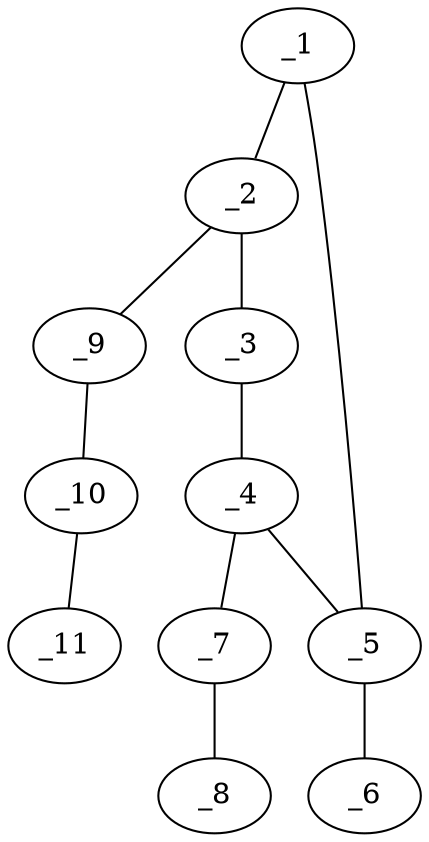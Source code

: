graph molid658980 {
	_1	 [charge=0,
		chem=2,
		symbol="O  ",
		x="3.2601",
		y="-0.5036"];
	_2	 [charge=0,
		chem=1,
		symbol="C  ",
		x="4.2601",
		y="-0.5036"];
	_1 -- _2	 [valence=1];
	_5	 [charge=0,
		chem=1,
		symbol="C  ",
		x="2.9511",
		y="0.4474"];
	_1 -- _5	 [valence=1];
	_3	 [charge=0,
		chem=4,
		symbol="N  ",
		x="4.5691",
		y="0.4474"];
	_2 -- _3	 [valence=2];
	_9	 [charge=0,
		chem=1,
		symbol="C  ",
		x="4.8479",
		y="-1.3126"];
	_2 -- _9	 [valence=1];
	_4	 [charge=0,
		chem=1,
		symbol="C  ",
		x="3.7601",
		y="1.0352"];
	_3 -- _4	 [valence=1];
	_4 -- _5	 [valence=2];
	_7	 [charge=0,
		chem=1,
		symbol="C  ",
		x="3.7601",
		y="2.0352"];
	_4 -- _7	 [valence=1];
	_6	 [charge=0,
		chem=4,
		symbol="N  ",
		x=2,
		y="0.7565"];
	_5 -- _6	 [valence=1];
	_8	 [charge=0,
		chem=4,
		symbol="N  ",
		x="3.7601",
		y="3.0352"];
	_7 -- _8	 [valence=3];
	_10	 [charge=0,
		chem=2,
		symbol="O  ",
		x="4.4411",
		y="-2.2262"];
	_9 -- _10	 [valence=1];
	_11	 [charge=0,
		chem=1,
		symbol="C  ",
		x="5.0289",
		y="-3.0352"];
	_10 -- _11	 [valence=1];
}
